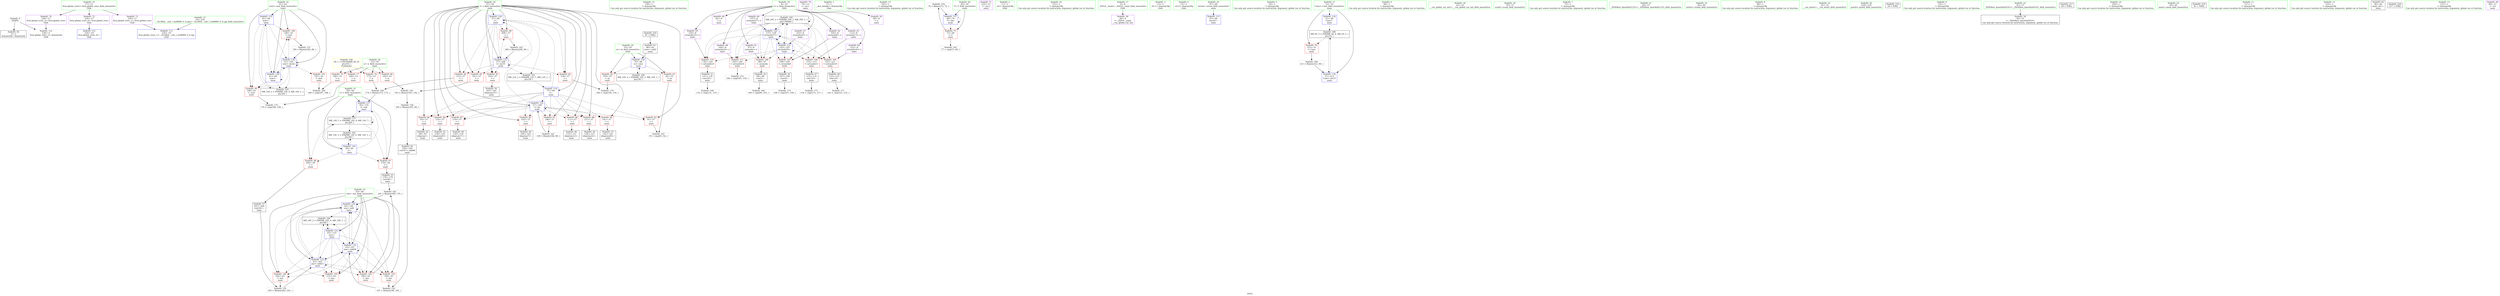 digraph "SVFG" {
	label="SVFG";

	Node0x5558679a4bb0 [shape=record,color=grey,label="{NodeID: 0\nNullPtr}"];
	Node0x5558679a4bb0 -> Node0x5558679be270[style=solid];
	Node0x5558679a4bb0 -> Node0x5558679bf9f0[style=solid];
	Node0x5558679bebc0 [shape=record,color=red,label="{NodeID: 97\n178\<--59\n\<--l\nmain\n}"];
	Node0x5558679bebc0 -> Node0x5558679c00c0[style=solid];
	Node0x5558679a6580 [shape=record,color=green,label="{NodeID: 14\n139\<--1\n\<--dummyObj\nCan only get source location for instruction, argument, global var or function.}"];
	Node0x5558679c30b0 [shape=record,color=black,label="{NodeID: 194\nMR_18V_2 = PHI(MR_18V_4, MR_18V_1, )\npts\{64 \}\n}"];
	Node0x5558679c30b0 -> Node0x5558679c4940[style=dashed];
	Node0x5558679bf720 [shape=record,color=red,label="{NodeID: 111\n165\<--164\n\<--arrayidx34\nmain\n}"];
	Node0x5558679bf720 -> Node0x5558679c7f20[style=solid];
	Node0x5558679bda20 [shape=record,color=green,label="{NodeID: 28\n53\<--54\nn\<--n_field_insensitive\nmain\n}"];
	Node0x5558679bda20 -> Node0x5558679c1330[style=solid];
	Node0x5558679bda20 -> Node0x5558679c1400[style=solid];
	Node0x5558679bda20 -> Node0x5558679c14d0[style=solid];
	Node0x5558679bda20 -> Node0x5558679c15a0[style=solid];
	Node0x5558679c4ae0 [shape=record,color=blue,label="{NodeID: 125\n61\<--66\nnow\<--\nmain\n}"];
	Node0x5558679c4ae0 -> Node0x5558679bed60[style=dashed];
	Node0x5558679c4ae0 -> Node0x5558679bee30[style=dashed];
	Node0x5558679c4ae0 -> Node0x5558679c4d50[style=dashed];
	Node0x5558679c4ae0 -> Node0x5558679c4ef0[style=dashed];
	Node0x5558679c4ae0 -> Node0x5558679c2bb0[style=dashed];
	Node0x5558679be610 [shape=record,color=black,label="{NodeID: 42\n96\<--95\nidxprom\<--\nmain\n}"];
	Node0x5558679c0190 [shape=record,color=black,label="{NodeID: 56\n195\<--194\nconv47\<--add46\nmain\n}"];
	Node0x5558679c0190 -> Node0x5558679c68a0[style=solid];
	Node0x5558679c0cf0 [shape=record,color=purple,label="{NodeID: 70\n79\<--13\n\<--.str.1\nmain\n}"];
	Node0x5558679c74a0 [shape=record,color=grey,label="{NodeID: 167\n93 = cmp(91, 92, )\n}"];
	Node0x5558679c18e0 [shape=record,color=red,label="{NodeID: 84\n95\<--57\n\<--i\nmain\n}"];
	Node0x5558679c18e0 -> Node0x5558679be610[style=solid];
	Node0x5558679a3cc0 [shape=record,color=green,label="{NodeID: 1\n7\<--1\n__dso_handle\<--dummyObj\nGlob }"];
	Node0x5558679bec90 [shape=record,color=red,label="{NodeID: 98\n200\<--59\n\<--l\nmain\n}"];
	Node0x5558679bec90 -> Node0x5558679c0260[style=solid];
	Node0x5558679a6650 [shape=record,color=green,label="{NodeID: 15\n145\<--1\n\<--dummyObj\nCan only get source location for instruction, argument, global var or function.}"];
	Node0x5558679c31a0 [shape=record,color=black,label="{NodeID: 195\nMR_20V_2 = PHI(MR_20V_3, MR_20V_1, )\npts\{100000 \}\n}"];
	Node0x5558679c31a0 -> Node0x5558679bf310[style=dashed];
	Node0x5558679c31a0 -> Node0x5558679bf3e0[style=dashed];
	Node0x5558679c31a0 -> Node0x5558679bf4b0[style=dashed];
	Node0x5558679c31a0 -> Node0x5558679bf580[style=dashed];
	Node0x5558679c31a0 -> Node0x5558679bf650[style=dashed];
	Node0x5558679c31a0 -> Node0x5558679bf720[style=dashed];
	Node0x5558679c31a0 -> Node0x5558679c46d0[style=dashed];
	Node0x5558679c31a0 -> Node0x5558679c47a0[style=dashed];
	Node0x5558679c31a0 -> Node0x5558679c31a0[style=dashed];
	Node0x5558679bf7f0 [shape=record,color=blue,label="{NodeID: 112\n234\<--18\nllvm.global_ctors_0\<--\nGlob }"];
	Node0x5558679bdaf0 [shape=record,color=green,label="{NodeID: 29\n55\<--56\nm\<--m_field_insensitive\nmain\n}"];
	Node0x5558679bdaf0 -> Node0x5558679c1670[style=solid];
	Node0x5558679bdaf0 -> Node0x5558679c1740[style=solid];
	Node0x5558679bdaf0 -> Node0x5558679c4530[style=solid];
	Node0x5558679c4bb0 [shape=record,color=blue,label="{NodeID: 126\n57\<--89\ni\<--\nmain\n}"];
	Node0x5558679c4bb0 -> Node0x5558679c1f60[style=dashed];
	Node0x5558679c4bb0 -> Node0x5558679c2030[style=dashed];
	Node0x5558679c4bb0 -> Node0x5558679c2100[style=dashed];
	Node0x5558679c4bb0 -> Node0x5558679c21d0[style=dashed];
	Node0x5558679c4bb0 -> Node0x5558679beaf0[style=dashed];
	Node0x5558679c4bb0 -> Node0x5558679c5160[style=dashed];
	Node0x5558679c4bb0 -> Node0x5558679d27f0[style=dashed];
	Node0x5558679be6e0 [shape=record,color=black,label="{NodeID: 43\n99\<--98\nconv5\<--\nmain\n}"];
	Node0x5558679be6e0 -> Node0x5558679c7320[style=solid];
	Node0x5558679c0260 [shape=record,color=black,label="{NodeID: 57\n201\<--200\nconv50\<--\nmain\n}"];
	Node0x5558679c0260 -> Node0x5558679c62a0[style=solid];
	Node0x5558679c6120 [shape=record,color=grey,label="{NodeID: 154\n74 = Binary(73, 75, )\n}"];
	Node0x5558679c6120 -> Node0x5558679c4460[style=solid];
	Node0x5558679c0dc0 [shape=record,color=purple,label="{NodeID: 71\n216\<--15\n\<--.str.2\nmain\n}"];
	Node0x5558679c7620 [shape=record,color=grey,label="{NodeID: 168\n132 = cmp(131, 133, )\n}"];
	Node0x5558679c19b0 [shape=record,color=red,label="{NodeID: 85\n103\<--57\n\<--i\nmain\n}"];
	Node0x5558679c19b0 -> Node0x5558679be7b0[style=solid];
	Node0x5558679a4f10 [shape=record,color=green,label="{NodeID: 2\n11\<--1\n.str\<--dummyObj\nGlob }"];
	Node0x5558679bed60 [shape=record,color=red,label="{NodeID: 99\n168\<--61\n\<--now\nmain\n}"];
	Node0x5558679bed60 -> Node0x5558679c80a0[style=solid];
	Node0x5558679a5b90 [shape=record,color=green,label="{NodeID: 16\n153\<--1\n\<--dummyObj\nCan only get source location for instruction, argument, global var or function.}"];
	Node0x5558679bf8f0 [shape=record,color=blue,label="{NodeID: 113\n235\<--19\nllvm.global_ctors_1\<--_GLOBAL__sub_I_wyl8899_0_0.cpp\nGlob }"];
	Node0x5558679bdbc0 [shape=record,color=green,label="{NodeID: 30\n57\<--58\ni\<--i_field_insensitive\nmain\n}"];
	Node0x5558679bdbc0 -> Node0x5558679c1810[style=solid];
	Node0x5558679bdbc0 -> Node0x5558679c18e0[style=solid];
	Node0x5558679bdbc0 -> Node0x5558679c19b0[style=solid];
	Node0x5558679bdbc0 -> Node0x5558679c1a80[style=solid];
	Node0x5558679bdbc0 -> Node0x5558679c1b50[style=solid];
	Node0x5558679bdbc0 -> Node0x5558679c1c20[style=solid];
	Node0x5558679bdbc0 -> Node0x5558679c1cf0[style=solid];
	Node0x5558679bdbc0 -> Node0x5558679c1dc0[style=solid];
	Node0x5558679bdbc0 -> Node0x5558679c1e90[style=solid];
	Node0x5558679bdbc0 -> Node0x5558679c1f60[style=solid];
	Node0x5558679bdbc0 -> Node0x5558679c2030[style=solid];
	Node0x5558679bdbc0 -> Node0x5558679c2100[style=solid];
	Node0x5558679bdbc0 -> Node0x5558679c21d0[style=solid];
	Node0x5558679bdbc0 -> Node0x5558679beaf0[style=solid];
	Node0x5558679bdbc0 -> Node0x5558679c4600[style=solid];
	Node0x5558679bdbc0 -> Node0x5558679c4870[style=solid];
	Node0x5558679bdbc0 -> Node0x5558679c4bb0[style=solid];
	Node0x5558679bdbc0 -> Node0x5558679c5160[style=solid];
	Node0x5558679c4c80 [shape=record,color=blue,label="{NodeID: 127\n59\<--174\nl\<--sub\nmain\n}"];
	Node0x5558679c4c80 -> Node0x5558679bebc0[style=dashed];
	Node0x5558679c4c80 -> Node0x5558679ce1f0[style=dashed];
	Node0x5558679be7b0 [shape=record,color=black,label="{NodeID: 44\n104\<--103\nidxprom7\<--\nmain\n}"];
	Node0x5558679c0330 [shape=record,color=purple,label="{NodeID: 58\n28\<--4\n\<--_ZStL8__ioinit\n__cxx_global_var_init\n}"];
	Node0x5558679c62a0 [shape=record,color=grey,label="{NodeID: 155\n203 = Binary(202, 201, )\n}"];
	Node0x5558679c62a0 -> Node0x5558679c5090[style=solid];
	Node0x5558679c0e90 [shape=record,color=purple,label="{NodeID: 72\n234\<--17\nllvm.global_ctors_0\<--llvm.global_ctors\nGlob }"];
	Node0x5558679c0e90 -> Node0x5558679bf7f0[style=solid];
	Node0x5558679c77a0 [shape=record,color=grey,label="{NodeID: 169\n189 = cmp(187, 188, )\n}"];
	Node0x5558679c1a80 [shape=record,color=red,label="{NodeID: 86\n111\<--57\n\<--i\nmain\n}"];
	Node0x5558679c1a80 -> Node0x5558679be950[style=solid];
	Node0x5558679a54e0 [shape=record,color=green,label="{NodeID: 3\n13\<--1\n.str.1\<--dummyObj\nGlob }"];
	Node0x5558679bee30 [shape=record,color=red,label="{NodeID: 100\n184\<--61\n\<--now\nmain\n}"];
	Node0x5558679bee30 -> Node0x5558679c65a0[style=solid];
	Node0x5558679a5c60 [shape=record,color=green,label="{NodeID: 17\n4\<--6\n_ZStL8__ioinit\<--_ZStL8__ioinit_field_insensitive\nGlob }"];
	Node0x5558679a5c60 -> Node0x5558679c0330[style=solid];
	Node0x5558679bf9f0 [shape=record,color=blue, style = dotted,label="{NodeID: 114\n236\<--3\nllvm.global_ctors_2\<--dummyVal\nGlob }"];
	Node0x5558679bdc90 [shape=record,color=green,label="{NodeID: 31\n59\<--60\nl\<--l_field_insensitive\nmain\n}"];
	Node0x5558679bdc90 -> Node0x5558679bebc0[style=solid];
	Node0x5558679bdc90 -> Node0x5558679bec90[style=solid];
	Node0x5558679bdc90 -> Node0x5558679c4a10[style=solid];
	Node0x5558679bdc90 -> Node0x5558679c4c80[style=solid];
	Node0x5558679c4d50 [shape=record,color=blue,label="{NodeID: 128\n61\<--66\nnow\<--\nmain\n}"];
	Node0x5558679c4d50 -> Node0x5558679bed60[style=dashed];
	Node0x5558679c4d50 -> Node0x5558679bee30[style=dashed];
	Node0x5558679c4d50 -> Node0x5558679c4d50[style=dashed];
	Node0x5558679c4d50 -> Node0x5558679c4ef0[style=dashed];
	Node0x5558679c4d50 -> Node0x5558679c2bb0[style=dashed];
	Node0x5558679be880 [shape=record,color=black,label="{NodeID: 45\n107\<--106\nconv9\<--\nmain\n}"];
	Node0x5558679be880 -> Node0x5558679c7c20[style=solid];
	Node0x5558679c0400 [shape=record,color=purple,label="{NodeID: 59\n80\<--8\n\<--s\nmain\n}"];
	Node0x5558679c6420 [shape=record,color=grey,label="{NodeID: 156\n193 = Binary(191, 192, )\n}"];
	Node0x5558679c6420 -> Node0x5558679c6720[style=solid];
	Node0x5558679c0f90 [shape=record,color=purple,label="{NodeID: 73\n235\<--17\nllvm.global_ctors_1\<--llvm.global_ctors\nGlob }"];
	Node0x5558679c0f90 -> Node0x5558679bf8f0[style=solid];
	Node0x5558679c7920 [shape=record,color=grey,label="{NodeID: 170\n160 = cmp(158, 159, )\n}"];
	Node0x5558679c1b50 [shape=record,color=red,label="{NodeID: 87\n119\<--57\n\<--i\nmain\n}"];
	Node0x5558679c1b50 -> Node0x5558679bfb10[style=solid];
	Node0x5558679a4d50 [shape=record,color=green,label="{NodeID: 4\n15\<--1\n.str.2\<--dummyObj\nGlob }"];
	Node0x5558679bef00 [shape=record,color=red,label="{NodeID: 101\n187\<--61\n\<--now\nmain\n}"];
	Node0x5558679bef00 -> Node0x5558679c77a0[style=solid];
	Node0x5558679a5d30 [shape=record,color=green,label="{NodeID: 18\n8\<--10\ns\<--s_field_insensitive\nGlob }"];
	Node0x5558679a5d30 -> Node0x5558679c0400[style=solid];
	Node0x5558679a5d30 -> Node0x5558679c04d0[style=solid];
	Node0x5558679a5d30 -> Node0x5558679c05a0[style=solid];
	Node0x5558679a5d30 -> Node0x5558679c0670[style=solid];
	Node0x5558679a5d30 -> Node0x5558679c0740[style=solid];
	Node0x5558679a5d30 -> Node0x5558679c0810[style=solid];
	Node0x5558679a5d30 -> Node0x5558679c08e0[style=solid];
	Node0x5558679a5d30 -> Node0x5558679c09b0[style=solid];
	Node0x5558679a5d30 -> Node0x5558679c0a80[style=solid];
	Node0x5558679a5d30 -> Node0x5558679c0b50[style=solid];
	Node0x5558679c42c0 [shape=record,color=blue,label="{NodeID: 115\n47\<--66\nretval\<--\nmain\n}"];
	Node0x5558679bdd60 [shape=record,color=green,label="{NodeID: 32\n61\<--62\nnow\<--now_field_insensitive\nmain\n}"];
	Node0x5558679bdd60 -> Node0x5558679bed60[style=solid];
	Node0x5558679bdd60 -> Node0x5558679bee30[style=solid];
	Node0x5558679bdd60 -> Node0x5558679bef00[style=solid];
	Node0x5558679bdd60 -> Node0x5558679c4ae0[style=solid];
	Node0x5558679bdd60 -> Node0x5558679c4d50[style=solid];
	Node0x5558679bdd60 -> Node0x5558679c4ef0[style=solid];
	Node0x5558679c4e20 [shape=record,color=blue,label="{NodeID: 129\n63\<--181\nans\<--add\nmain\n}"];
	Node0x5558679c4e20 -> Node0x5558679befd0[style=dashed];
	Node0x5558679c4e20 -> Node0x5558679bf0a0[style=dashed];
	Node0x5558679c4e20 -> Node0x5558679bf170[style=dashed];
	Node0x5558679c4e20 -> Node0x5558679bf240[style=dashed];
	Node0x5558679c4e20 -> Node0x5558679c4e20[style=dashed];
	Node0x5558679c4e20 -> Node0x5558679c4fc0[style=dashed];
	Node0x5558679c4e20 -> Node0x5558679c5090[style=dashed];
	Node0x5558679c4e20 -> Node0x5558679c30b0[style=dashed];
	Node0x5558679be950 [shape=record,color=black,label="{NodeID: 46\n112\<--111\nidxprom12\<--\nmain\n}"];
	Node0x5558679c04d0 [shape=record,color=purple,label="{NodeID: 60\n82\<--8\n\<--s\nmain\n}"];
	Node0x5558679c65a0 [shape=record,color=grey,label="{NodeID: 157\n185 = Binary(184, 89, )\n}"];
	Node0x5558679c65a0 -> Node0x5558679c4ef0[style=solid];
	Node0x5558679c1090 [shape=record,color=purple,label="{NodeID: 74\n236\<--17\nllvm.global_ctors_2\<--llvm.global_ctors\nGlob }"];
	Node0x5558679c1090 -> Node0x5558679bf9f0[style=solid];
	Node0x5558679c7aa0 [shape=record,color=grey,label="{NodeID: 171\n124 = cmp(123, 125, )\n}"];
	Node0x5558679c1c20 [shape=record,color=red,label="{NodeID: 88\n127\<--57\n\<--i\nmain\n}"];
	Node0x5558679c1c20 -> Node0x5558679bfcb0[style=solid];
	Node0x5558679a4de0 [shape=record,color=green,label="{NodeID: 5\n18\<--1\n\<--dummyObj\nCan only get source location for instruction, argument, global var or function.}"];
	Node0x5558679befd0 [shape=record,color=red,label="{NodeID: 102\n180\<--63\n\<--ans\nmain\n}"];
	Node0x5558679befd0 -> Node0x5558679c6d20[style=solid];
	Node0x5558679a5e00 [shape=record,color=green,label="{NodeID: 19\n17\<--21\nllvm.global_ctors\<--llvm.global_ctors_field_insensitive\nGlob }"];
	Node0x5558679a5e00 -> Node0x5558679c0e90[style=solid];
	Node0x5558679a5e00 -> Node0x5558679c0f90[style=solid];
	Node0x5558679a5e00 -> Node0x5558679c1090[style=solid];
	Node0x5558679d5df0 [shape=record,color=yellow,style=double,label="{NodeID: 199\n8V_1 = ENCHI(MR_8V_0)\npts\{54 \}\nFun[main]}"];
	Node0x5558679d5df0 -> Node0x5558679c1330[style=dashed];
	Node0x5558679d5df0 -> Node0x5558679c1400[style=dashed];
	Node0x5558679d5df0 -> Node0x5558679c14d0[style=dashed];
	Node0x5558679d5df0 -> Node0x5558679c15a0[style=dashed];
	Node0x5558679c4390 [shape=record,color=blue,label="{NodeID: 116\n51\<--66\nCase\<--\nmain\n}"];
	Node0x5558679c4390 -> Node0x5558679d1df0[style=dashed];
	Node0x5558679bde30 [shape=record,color=green,label="{NodeID: 33\n63\<--64\nans\<--ans_field_insensitive\nmain\n}"];
	Node0x5558679bde30 -> Node0x5558679befd0[style=solid];
	Node0x5558679bde30 -> Node0x5558679bf0a0[style=solid];
	Node0x5558679bde30 -> Node0x5558679bf170[style=solid];
	Node0x5558679bde30 -> Node0x5558679bf240[style=solid];
	Node0x5558679bde30 -> Node0x5558679c4940[style=solid];
	Node0x5558679bde30 -> Node0x5558679c4e20[style=solid];
	Node0x5558679bde30 -> Node0x5558679c4fc0[style=solid];
	Node0x5558679bde30 -> Node0x5558679c5090[style=solid];
	Node0x5558679c4ef0 [shape=record,color=blue,label="{NodeID: 130\n61\<--185\nnow\<--inc42\nmain\n}"];
	Node0x5558679c4ef0 -> Node0x5558679bed60[style=dashed];
	Node0x5558679c4ef0 -> Node0x5558679bee30[style=dashed];
	Node0x5558679c4ef0 -> Node0x5558679bef00[style=dashed];
	Node0x5558679c4ef0 -> Node0x5558679c4d50[style=dashed];
	Node0x5558679c4ef0 -> Node0x5558679c4ef0[style=dashed];
	Node0x5558679c4ef0 -> Node0x5558679c2bb0[style=dashed];
	Node0x5558679bea20 [shape=record,color=black,label="{NodeID: 47\n115\<--114\nconv14\<--\nmain\n}"];
	Node0x5558679bea20 -> Node0x5558679c7da0[style=solid];
	Node0x5558679c05a0 [shape=record,color=purple,label="{NodeID: 61\n97\<--8\narrayidx\<--s\nmain\n}"];
	Node0x5558679c05a0 -> Node0x5558679bf310[style=solid];
	Node0x5558679c6720 [shape=record,color=grey,label="{NodeID: 158\n194 = Binary(193, 89, )\n}"];
	Node0x5558679c6720 -> Node0x5558679c0190[style=solid];
	Node0x5558679c1190 [shape=record,color=red,label="{NodeID: 75\n73\<--49\n\<--T\nmain\n}"];
	Node0x5558679c1190 -> Node0x5558679c6120[style=solid];
	Node0x5558679c1190 -> Node0x5558679c71a0[style=solid];
	Node0x5558679c7c20 [shape=record,color=grey,label="{NodeID: 172\n108 = cmp(107, 109, )\n}"];
	Node0x5558679c1cf0 [shape=record,color=red,label="{NodeID: 89\n135\<--57\n\<--i\nmain\n}"];
	Node0x5558679c1cf0 -> Node0x5558679bfe50[style=solid];
	Node0x5558679a6310 [shape=record,color=green,label="{NodeID: 6\n66\<--1\n\<--dummyObj\nCan only get source location for instruction, argument, global var or function.}"];
	Node0x5558679bf0a0 [shape=record,color=red,label="{NodeID: 103\n196\<--63\n\<--ans\nmain\n}"];
	Node0x5558679bf0a0 -> Node0x5558679c68a0[style=solid];
	Node0x5558679bd460 [shape=record,color=green,label="{NodeID: 20\n22\<--23\n__cxx_global_var_init\<--__cxx_global_var_init_field_insensitive\n}"];
	Node0x5558679c4460 [shape=record,color=blue,label="{NodeID: 117\n49\<--74\nT\<--dec\nmain\n}"];
	Node0x5558679c4460 -> Node0x5558679c1190[style=dashed];
	Node0x5558679c4460 -> Node0x5558679c4460[style=dashed];
	Node0x5558679bdf00 [shape=record,color=green,label="{NodeID: 34\n70\<--71\nscanf\<--scanf_field_insensitive\n}"];
	Node0x5558679c4fc0 [shape=record,color=blue,label="{NodeID: 131\n63\<--197\nans\<--add48\nmain\n}"];
	Node0x5558679c4fc0 -> Node0x5558679befd0[style=dashed];
	Node0x5558679c4fc0 -> Node0x5558679bf0a0[style=dashed];
	Node0x5558679c4fc0 -> Node0x5558679bf170[style=dashed];
	Node0x5558679c4fc0 -> Node0x5558679bf240[style=dashed];
	Node0x5558679c4fc0 -> Node0x5558679c4e20[style=dashed];
	Node0x5558679c4fc0 -> Node0x5558679c4fc0[style=dashed];
	Node0x5558679c4fc0 -> Node0x5558679c5090[style=dashed];
	Node0x5558679c4fc0 -> Node0x5558679c30b0[style=dashed];
	Node0x5558679bfb10 [shape=record,color=black,label="{NodeID: 48\n120\<--119\nidxprom17\<--\nmain\n}"];
	Node0x5558679c0670 [shape=record,color=purple,label="{NodeID: 62\n105\<--8\narrayidx8\<--s\nmain\n}"];
	Node0x5558679c0670 -> Node0x5558679bf3e0[style=solid];
	Node0x5558679c68a0 [shape=record,color=grey,label="{NodeID: 159\n197 = Binary(196, 195, )\n}"];
	Node0x5558679c68a0 -> Node0x5558679c4fc0[style=solid];
	Node0x5558679c1260 [shape=record,color=red,label="{NodeID: 76\n212\<--51\n\<--Case\nmain\n}"];
	Node0x5558679c1260 -> Node0x5558679c6a20[style=solid];
	Node0x5558679c7da0 [shape=record,color=grey,label="{NodeID: 173\n116 = cmp(115, 117, )\n}"];
	Node0x5558679c1dc0 [shape=record,color=red,label="{NodeID: 90\n141\<--57\n\<--i\nmain\n}"];
	Node0x5558679c1dc0 -> Node0x5558679bff20[style=solid];
	Node0x5558679a63a0 [shape=record,color=green,label="{NodeID: 7\n75\<--1\n\<--dummyObj\nCan only get source location for instruction, argument, global var or function.}"];
	Node0x5558679bf170 [shape=record,color=red,label="{NodeID: 104\n202\<--63\n\<--ans\nmain\n}"];
	Node0x5558679bf170 -> Node0x5558679c62a0[style=solid];
	Node0x5558679bd4f0 [shape=record,color=green,label="{NodeID: 21\n26\<--27\n_ZNSt8ios_base4InitC1Ev\<--_ZNSt8ios_base4InitC1Ev_field_insensitive\n}"];
	Node0x5558679c4530 [shape=record,color=blue,label="{NodeID: 118\n55\<--86\nm\<--conv\nmain\n}"];
	Node0x5558679c4530 -> Node0x5558679c1670[style=dashed];
	Node0x5558679c4530 -> Node0x5558679c1740[style=dashed];
	Node0x5558679c4530 -> Node0x5558679d22f0[style=dashed];
	Node0x5558679bdfd0 [shape=record,color=green,label="{NodeID: 35\n84\<--85\nstrlen\<--strlen_field_insensitive\n}"];
	Node0x5558679c5090 [shape=record,color=blue,label="{NodeID: 132\n63\<--203\nans\<--add51\nmain\n}"];
	Node0x5558679c5090 -> Node0x5558679befd0[style=dashed];
	Node0x5558679c5090 -> Node0x5558679bf0a0[style=dashed];
	Node0x5558679c5090 -> Node0x5558679bf170[style=dashed];
	Node0x5558679c5090 -> Node0x5558679bf240[style=dashed];
	Node0x5558679c5090 -> Node0x5558679c4e20[style=dashed];
	Node0x5558679c5090 -> Node0x5558679c4fc0[style=dashed];
	Node0x5558679c5090 -> Node0x5558679c5090[style=dashed];
	Node0x5558679c5090 -> Node0x5558679c30b0[style=dashed];
	Node0x5558679bfbe0 [shape=record,color=black,label="{NodeID: 49\n123\<--122\nconv19\<--\nmain\n}"];
	Node0x5558679bfbe0 -> Node0x5558679c7aa0[style=solid];
	Node0x5558679c0740 [shape=record,color=purple,label="{NodeID: 63\n113\<--8\narrayidx13\<--s\nmain\n}"];
	Node0x5558679c0740 -> Node0x5558679bf4b0[style=solid];
	Node0x5558679c6a20 [shape=record,color=grey,label="{NodeID: 160\n213 = Binary(212, 89, )\n}"];
	Node0x5558679c6a20 -> Node0x5558679c5230[style=solid];
	Node0x5558679c1330 [shape=record,color=red,label="{NodeID: 77\n169\<--53\n\<--n\nmain\n}"];
	Node0x5558679c1330 -> Node0x5558679c80a0[style=solid];
	Node0x5558679c7f20 [shape=record,color=grey,label="{NodeID: 174\n166 = cmp(165, 139, )\n}"];
	Node0x5558679c1e90 [shape=record,color=red,label="{NodeID: 91\n148\<--57\n\<--i\nmain\n}"];
	Node0x5558679c1e90 -> Node0x5558679c6ba0[style=solid];
	Node0x5558679a5000 [shape=record,color=green,label="{NodeID: 8\n89\<--1\n\<--dummyObj\nCan only get source location for instruction, argument, global var or function.}"];
	Node0x5558679bf240 [shape=record,color=red,label="{NodeID: 105\n215\<--63\n\<--ans\nmain\n}"];
	Node0x5558679bd580 [shape=record,color=green,label="{NodeID: 22\n32\<--33\n__cxa_atexit\<--__cxa_atexit_field_insensitive\n}"];
	Node0x5558679c4600 [shape=record,color=blue,label="{NodeID: 119\n57\<--89\ni\<--\nmain\n}"];
	Node0x5558679c4600 -> Node0x5558679c1810[style=dashed];
	Node0x5558679c4600 -> Node0x5558679c18e0[style=dashed];
	Node0x5558679c4600 -> Node0x5558679c19b0[style=dashed];
	Node0x5558679c4600 -> Node0x5558679c1a80[style=dashed];
	Node0x5558679c4600 -> Node0x5558679c1b50[style=dashed];
	Node0x5558679c4600 -> Node0x5558679c1c20[style=dashed];
	Node0x5558679c4600 -> Node0x5558679c1cf0[style=dashed];
	Node0x5558679c4600 -> Node0x5558679c1dc0[style=dashed];
	Node0x5558679c4600 -> Node0x5558679c1e90[style=dashed];
	Node0x5558679c4600 -> Node0x5558679c4870[style=dashed];
	Node0x5558679c4600 -> Node0x5558679c4bb0[style=dashed];
	Node0x5558679be0a0 [shape=record,color=green,label="{NodeID: 36\n218\<--219\nprintf\<--printf_field_insensitive\n}"];
	Node0x5558677b1940 [shape=record,color=black,label="{NodeID: 216\n29 = PHI()\n}"];
	Node0x5558679c5160 [shape=record,color=blue,label="{NodeID: 133\n57\<--209\ni\<--inc55\nmain\n}"];
	Node0x5558679c5160 -> Node0x5558679c1f60[style=dashed];
	Node0x5558679c5160 -> Node0x5558679c2030[style=dashed];
	Node0x5558679c5160 -> Node0x5558679c2100[style=dashed];
	Node0x5558679c5160 -> Node0x5558679c21d0[style=dashed];
	Node0x5558679c5160 -> Node0x5558679beaf0[style=dashed];
	Node0x5558679c5160 -> Node0x5558679c5160[style=dashed];
	Node0x5558679c5160 -> Node0x5558679d27f0[style=dashed];
	Node0x5558679bfcb0 [shape=record,color=black,label="{NodeID: 50\n128\<--127\nidxprom22\<--\nmain\n}"];
	Node0x5558679c0810 [shape=record,color=purple,label="{NodeID: 64\n121\<--8\narrayidx18\<--s\nmain\n}"];
	Node0x5558679c0810 -> Node0x5558679bf580[style=solid];
	Node0x5558679c6ba0 [shape=record,color=grey,label="{NodeID: 161\n149 = Binary(148, 89, )\n}"];
	Node0x5558679c6ba0 -> Node0x5558679c4870[style=solid];
	Node0x5558679c1400 [shape=record,color=red,label="{NodeID: 78\n173\<--53\n\<--n\nmain\n}"];
	Node0x5558679c1400 -> Node0x5558679c7020[style=solid];
	Node0x5558679c80a0 [shape=record,color=grey,label="{NodeID: 175\n170 = cmp(168, 169, )\n}"];
	Node0x5558679c1f60 [shape=record,color=red,label="{NodeID: 92\n158\<--57\n\<--i\nmain\n}"];
	Node0x5558679c1f60 -> Node0x5558679c7920[style=solid];
	Node0x5558679a5090 [shape=record,color=green,label="{NodeID: 9\n101\<--1\n\<--dummyObj\nCan only get source location for instruction, argument, global var or function.}"];
	Node0x5558679d1df0 [shape=record,color=black,label="{NodeID: 189\nMR_6V_3 = PHI(MR_6V_4, MR_6V_2, )\npts\{52 \}\n}"];
	Node0x5558679d1df0 -> Node0x5558679c1260[style=dashed];
	Node0x5558679d1df0 -> Node0x5558679c5230[style=dashed];
	Node0x5558679bf310 [shape=record,color=red,label="{NodeID: 106\n98\<--97\n\<--arrayidx\nmain\n}"];
	Node0x5558679bf310 -> Node0x5558679be6e0[style=solid];
	Node0x5558679bd610 [shape=record,color=green,label="{NodeID: 23\n31\<--37\n_ZNSt8ios_base4InitD1Ev\<--_ZNSt8ios_base4InitD1Ev_field_insensitive\n}"];
	Node0x5558679bd610 -> Node0x5558679be370[style=solid];
	Node0x5558679c46d0 [shape=record,color=blue,label="{NodeID: 120\n137\<--139\narrayidx27\<--\nmain\n}"];
	Node0x5558679c46d0 -> Node0x5558679bf310[style=dashed];
	Node0x5558679c46d0 -> Node0x5558679bf3e0[style=dashed];
	Node0x5558679c46d0 -> Node0x5558679bf4b0[style=dashed];
	Node0x5558679c46d0 -> Node0x5558679bf580[style=dashed];
	Node0x5558679c46d0 -> Node0x5558679bf650[style=dashed];
	Node0x5558679c46d0 -> Node0x5558679bf720[style=dashed];
	Node0x5558679c46d0 -> Node0x5558679c46d0[style=dashed];
	Node0x5558679c46d0 -> Node0x5558679c47a0[style=dashed];
	Node0x5558679c46d0 -> Node0x5558679c31a0[style=dashed];
	Node0x5558679be170 [shape=record,color=green,label="{NodeID: 37\n19\<--230\n_GLOBAL__sub_I_wyl8899_0_0.cpp\<--_GLOBAL__sub_I_wyl8899_0_0.cpp_field_insensitive\n}"];
	Node0x5558679be170 -> Node0x5558679bf8f0[style=solid];
	Node0x5558679dfa30 [shape=record,color=black,label="{NodeID: 217\n69 = PHI()\n}"];
	Node0x5558679c5230 [shape=record,color=blue,label="{NodeID: 134\n51\<--213\nCase\<--inc57\nmain\n}"];
	Node0x5558679c5230 -> Node0x5558679d1df0[style=dashed];
	Node0x5558679bfd80 [shape=record,color=black,label="{NodeID: 51\n131\<--130\nconv24\<--\nmain\n}"];
	Node0x5558679bfd80 -> Node0x5558679c7620[style=solid];
	Node0x5558679c08e0 [shape=record,color=purple,label="{NodeID: 65\n129\<--8\narrayidx23\<--s\nmain\n}"];
	Node0x5558679c08e0 -> Node0x5558679bf650[style=solid];
	Node0x5558679c6d20 [shape=record,color=grey,label="{NodeID: 162\n181 = Binary(180, 179, )\n}"];
	Node0x5558679c6d20 -> Node0x5558679c4e20[style=solid];
	Node0x5558679c14d0 [shape=record,color=red,label="{NodeID: 79\n188\<--53\n\<--n\nmain\n}"];
	Node0x5558679c14d0 -> Node0x5558679c77a0[style=solid];
	Node0x5558679c2030 [shape=record,color=red,label="{NodeID: 93\n162\<--57\n\<--i\nmain\n}"];
	Node0x5558679c2030 -> Node0x5558679bfff0[style=solid];
	Node0x5558679a51e0 [shape=record,color=green,label="{NodeID: 10\n109\<--1\n\<--dummyObj\nCan only get source location for instruction, argument, global var or function.}"];
	Node0x5558679d22f0 [shape=record,color=black,label="{NodeID: 190\nMR_10V_2 = PHI(MR_10V_3, MR_10V_1, )\npts\{56 \}\n}"];
	Node0x5558679d22f0 -> Node0x5558679c4530[style=dashed];
	Node0x5558679bf3e0 [shape=record,color=red,label="{NodeID: 107\n106\<--105\n\<--arrayidx8\nmain\n}"];
	Node0x5558679bf3e0 -> Node0x5558679be880[style=solid];
	Node0x5558679bd6e0 [shape=record,color=green,label="{NodeID: 24\n44\<--45\nmain\<--main_field_insensitive\n}"];
	Node0x5558679c47a0 [shape=record,color=blue,label="{NodeID: 121\n143\<--145\narrayidx29\<--\nmain\n}"];
	Node0x5558679c47a0 -> Node0x5558679bf310[style=dashed];
	Node0x5558679c47a0 -> Node0x5558679bf3e0[style=dashed];
	Node0x5558679c47a0 -> Node0x5558679bf4b0[style=dashed];
	Node0x5558679c47a0 -> Node0x5558679bf580[style=dashed];
	Node0x5558679c47a0 -> Node0x5558679bf650[style=dashed];
	Node0x5558679c47a0 -> Node0x5558679bf720[style=dashed];
	Node0x5558679c47a0 -> Node0x5558679c46d0[style=dashed];
	Node0x5558679c47a0 -> Node0x5558679c47a0[style=dashed];
	Node0x5558679c47a0 -> Node0x5558679c31a0[style=dashed];
	Node0x5558679be270 [shape=record,color=black,label="{NodeID: 38\n2\<--3\ndummyVal\<--dummyVal\n}"];
	Node0x5558679dfb30 [shape=record,color=black,label="{NodeID: 218\n81 = PHI()\n}"];
	Node0x5558679bfe50 [shape=record,color=black,label="{NodeID: 52\n136\<--135\nidxprom26\<--\nmain\n}"];
	Node0x5558679c09b0 [shape=record,color=purple,label="{NodeID: 66\n137\<--8\narrayidx27\<--s\nmain\n}"];
	Node0x5558679c09b0 -> Node0x5558679c46d0[style=solid];
	Node0x5558679c6ea0 [shape=record,color=grey,label="{NodeID: 163\n209 = Binary(208, 89, )\n}"];
	Node0x5558679c6ea0 -> Node0x5558679c5160[style=solid];
	Node0x5558679c15a0 [shape=record,color=red,label="{NodeID: 80\n192\<--53\n\<--n\nmain\n}"];
	Node0x5558679c15a0 -> Node0x5558679c6420[style=solid];
	Node0x5558679ce1f0 [shape=record,color=black,label="{NodeID: 177\nMR_14V_5 = PHI(MR_14V_4, MR_14V_7, )\npts\{60 \}\n}"];
	Node0x5558679ce1f0 -> Node0x5558679bebc0[style=dashed];
	Node0x5558679ce1f0 -> Node0x5558679bec90[style=dashed];
	Node0x5558679ce1f0 -> Node0x5558679c4c80[style=dashed];
	Node0x5558679ce1f0 -> Node0x5558679ce1f0[style=dashed];
	Node0x5558679ce1f0 -> Node0x5558679c26b0[style=dashed];
	Node0x5558679c2100 [shape=record,color=red,label="{NodeID: 94\n172\<--57\n\<--i\nmain\n}"];
	Node0x5558679c2100 -> Node0x5558679c7020[style=solid];
	Node0x5558679a52b0 [shape=record,color=green,label="{NodeID: 11\n117\<--1\n\<--dummyObj\nCan only get source location for instruction, argument, global var or function.}"];
	Node0x5558679d27f0 [shape=record,color=black,label="{NodeID: 191\nMR_12V_2 = PHI(MR_12V_7, MR_12V_1, )\npts\{58 \}\n}"];
	Node0x5558679d27f0 -> Node0x5558679c4600[style=dashed];
	Node0x5558679bf4b0 [shape=record,color=red,label="{NodeID: 108\n114\<--113\n\<--arrayidx13\nmain\n}"];
	Node0x5558679bf4b0 -> Node0x5558679bea20[style=solid];
	Node0x5558679bd7b0 [shape=record,color=green,label="{NodeID: 25\n47\<--48\nretval\<--retval_field_insensitive\nmain\n}"];
	Node0x5558679bd7b0 -> Node0x5558679c42c0[style=solid];
	Node0x5558679c4870 [shape=record,color=blue,label="{NodeID: 122\n57\<--149\ni\<--inc\nmain\n}"];
	Node0x5558679c4870 -> Node0x5558679c1810[style=dashed];
	Node0x5558679c4870 -> Node0x5558679c18e0[style=dashed];
	Node0x5558679c4870 -> Node0x5558679c19b0[style=dashed];
	Node0x5558679c4870 -> Node0x5558679c1a80[style=dashed];
	Node0x5558679c4870 -> Node0x5558679c1b50[style=dashed];
	Node0x5558679c4870 -> Node0x5558679c1c20[style=dashed];
	Node0x5558679c4870 -> Node0x5558679c1cf0[style=dashed];
	Node0x5558679c4870 -> Node0x5558679c1dc0[style=dashed];
	Node0x5558679c4870 -> Node0x5558679c1e90[style=dashed];
	Node0x5558679c4870 -> Node0x5558679c4870[style=dashed];
	Node0x5558679c4870 -> Node0x5558679c4bb0[style=dashed];
	Node0x5558679be370 [shape=record,color=black,label="{NodeID: 39\n30\<--31\n\<--_ZNSt8ios_base4InitD1Ev\nCan only get source location for instruction, argument, global var or function.}"];
	Node0x5558679dfc30 [shape=record,color=black,label="{NodeID: 219\n83 = PHI()\n}"];
	Node0x5558679dfc30 -> Node0x5558679be540[style=solid];
	Node0x5558679bff20 [shape=record,color=black,label="{NodeID: 53\n142\<--141\nidxprom28\<--\nmain\n}"];
	Node0x5558679c0a80 [shape=record,color=purple,label="{NodeID: 67\n143\<--8\narrayidx29\<--s\nmain\n}"];
	Node0x5558679c0a80 -> Node0x5558679c47a0[style=solid];
	Node0x5558679c7020 [shape=record,color=grey,label="{NodeID: 164\n174 = Binary(172, 173, )\n}"];
	Node0x5558679c7020 -> Node0x5558679c4c80[style=solid];
	Node0x5558679c1670 [shape=record,color=red,label="{NodeID: 81\n92\<--55\n\<--m\nmain\n}"];
	Node0x5558679c1670 -> Node0x5558679c74a0[style=solid];
	Node0x5558679c21d0 [shape=record,color=red,label="{NodeID: 95\n191\<--57\n\<--i\nmain\n}"];
	Node0x5558679c21d0 -> Node0x5558679c6420[style=solid];
	Node0x5558679a5380 [shape=record,color=green,label="{NodeID: 12\n125\<--1\n\<--dummyObj\nCan only get source location for instruction, argument, global var or function.}"];
	Node0x5558679c26b0 [shape=record,color=black,label="{NodeID: 192\nMR_14V_2 = PHI(MR_14V_4, MR_14V_1, )\npts\{60 \}\n}"];
	Node0x5558679c26b0 -> Node0x5558679c4a10[style=dashed];
	Node0x5558679bf580 [shape=record,color=red,label="{NodeID: 109\n122\<--121\n\<--arrayidx18\nmain\n}"];
	Node0x5558679bf580 -> Node0x5558679bfbe0[style=solid];
	Node0x5558679bd880 [shape=record,color=green,label="{NodeID: 26\n49\<--50\nT\<--T_field_insensitive\nmain\n}"];
	Node0x5558679bd880 -> Node0x5558679c1190[style=solid];
	Node0x5558679bd880 -> Node0x5558679c4460[style=solid];
	Node0x5558679c4940 [shape=record,color=blue,label="{NodeID: 123\n63\<--153\nans\<--\nmain\n}"];
	Node0x5558679c4940 -> Node0x5558679befd0[style=dashed];
	Node0x5558679c4940 -> Node0x5558679bf0a0[style=dashed];
	Node0x5558679c4940 -> Node0x5558679bf170[style=dashed];
	Node0x5558679c4940 -> Node0x5558679bf240[style=dashed];
	Node0x5558679c4940 -> Node0x5558679c4e20[style=dashed];
	Node0x5558679c4940 -> Node0x5558679c4fc0[style=dashed];
	Node0x5558679c4940 -> Node0x5558679c5090[style=dashed];
	Node0x5558679c4940 -> Node0x5558679c30b0[style=dashed];
	Node0x5558679be470 [shape=record,color=black,label="{NodeID: 40\n46\<--66\nmain_ret\<--\nmain\n}"];
	Node0x5558679dfd90 [shape=record,color=black,label="{NodeID: 220\n217 = PHI()\n}"];
	Node0x5558679bfff0 [shape=record,color=black,label="{NodeID: 54\n163\<--162\nidxprom33\<--\nmain\n}"];
	Node0x5558679c0b50 [shape=record,color=purple,label="{NodeID: 68\n164\<--8\narrayidx34\<--s\nmain\n}"];
	Node0x5558679c0b50 -> Node0x5558679bf720[style=solid];
	Node0x5558679c71a0 [shape=record,color=grey,label="{NodeID: 165\n77 = cmp(73, 66, )\n}"];
	Node0x5558679c1740 [shape=record,color=red,label="{NodeID: 82\n159\<--55\n\<--m\nmain\n}"];
	Node0x5558679c1740 -> Node0x5558679c7920[style=solid];
	Node0x5558679beaf0 [shape=record,color=red,label="{NodeID: 96\n208\<--57\n\<--i\nmain\n}"];
	Node0x5558679beaf0 -> Node0x5558679c6ea0[style=solid];
	Node0x5558679a64b0 [shape=record,color=green,label="{NodeID: 13\n133\<--1\n\<--dummyObj\nCan only get source location for instruction, argument, global var or function.}"];
	Node0x5558679c2bb0 [shape=record,color=black,label="{NodeID: 193\nMR_16V_2 = PHI(MR_16V_4, MR_16V_1, )\npts\{62 \}\n}"];
	Node0x5558679c2bb0 -> Node0x5558679c4ae0[style=dashed];
	Node0x5558679bf650 [shape=record,color=red,label="{NodeID: 110\n130\<--129\n\<--arrayidx23\nmain\n}"];
	Node0x5558679bf650 -> Node0x5558679bfd80[style=solid];
	Node0x5558679bd950 [shape=record,color=green,label="{NodeID: 27\n51\<--52\nCase\<--Case_field_insensitive\nmain\n}"];
	Node0x5558679bd950 -> Node0x5558679c1260[style=solid];
	Node0x5558679bd950 -> Node0x5558679c4390[style=solid];
	Node0x5558679bd950 -> Node0x5558679c5230[style=solid];
	Node0x5558679c4a10 [shape=record,color=blue,label="{NodeID: 124\n59\<--66\nl\<--\nmain\n}"];
	Node0x5558679c4a10 -> Node0x5558679bebc0[style=dashed];
	Node0x5558679c4a10 -> Node0x5558679bec90[style=dashed];
	Node0x5558679c4a10 -> Node0x5558679c4c80[style=dashed];
	Node0x5558679c4a10 -> Node0x5558679ce1f0[style=dashed];
	Node0x5558679c4a10 -> Node0x5558679c26b0[style=dashed];
	Node0x5558679be540 [shape=record,color=black,label="{NodeID: 41\n86\<--83\nconv\<--call2\nmain\n}"];
	Node0x5558679be540 -> Node0x5558679c4530[style=solid];
	Node0x5558679c00c0 [shape=record,color=black,label="{NodeID: 55\n179\<--178\nconv40\<--\nmain\n}"];
	Node0x5558679c00c0 -> Node0x5558679c6d20[style=solid];
	Node0x5558679c0c20 [shape=record,color=purple,label="{NodeID: 69\n68\<--11\n\<--.str\nmain\n}"];
	Node0x5558679c7320 [shape=record,color=grey,label="{NodeID: 166\n100 = cmp(99, 101, )\n}"];
	Node0x5558679c1810 [shape=record,color=red,label="{NodeID: 83\n91\<--57\n\<--i\nmain\n}"];
	Node0x5558679c1810 -> Node0x5558679c74a0[style=solid];
}
